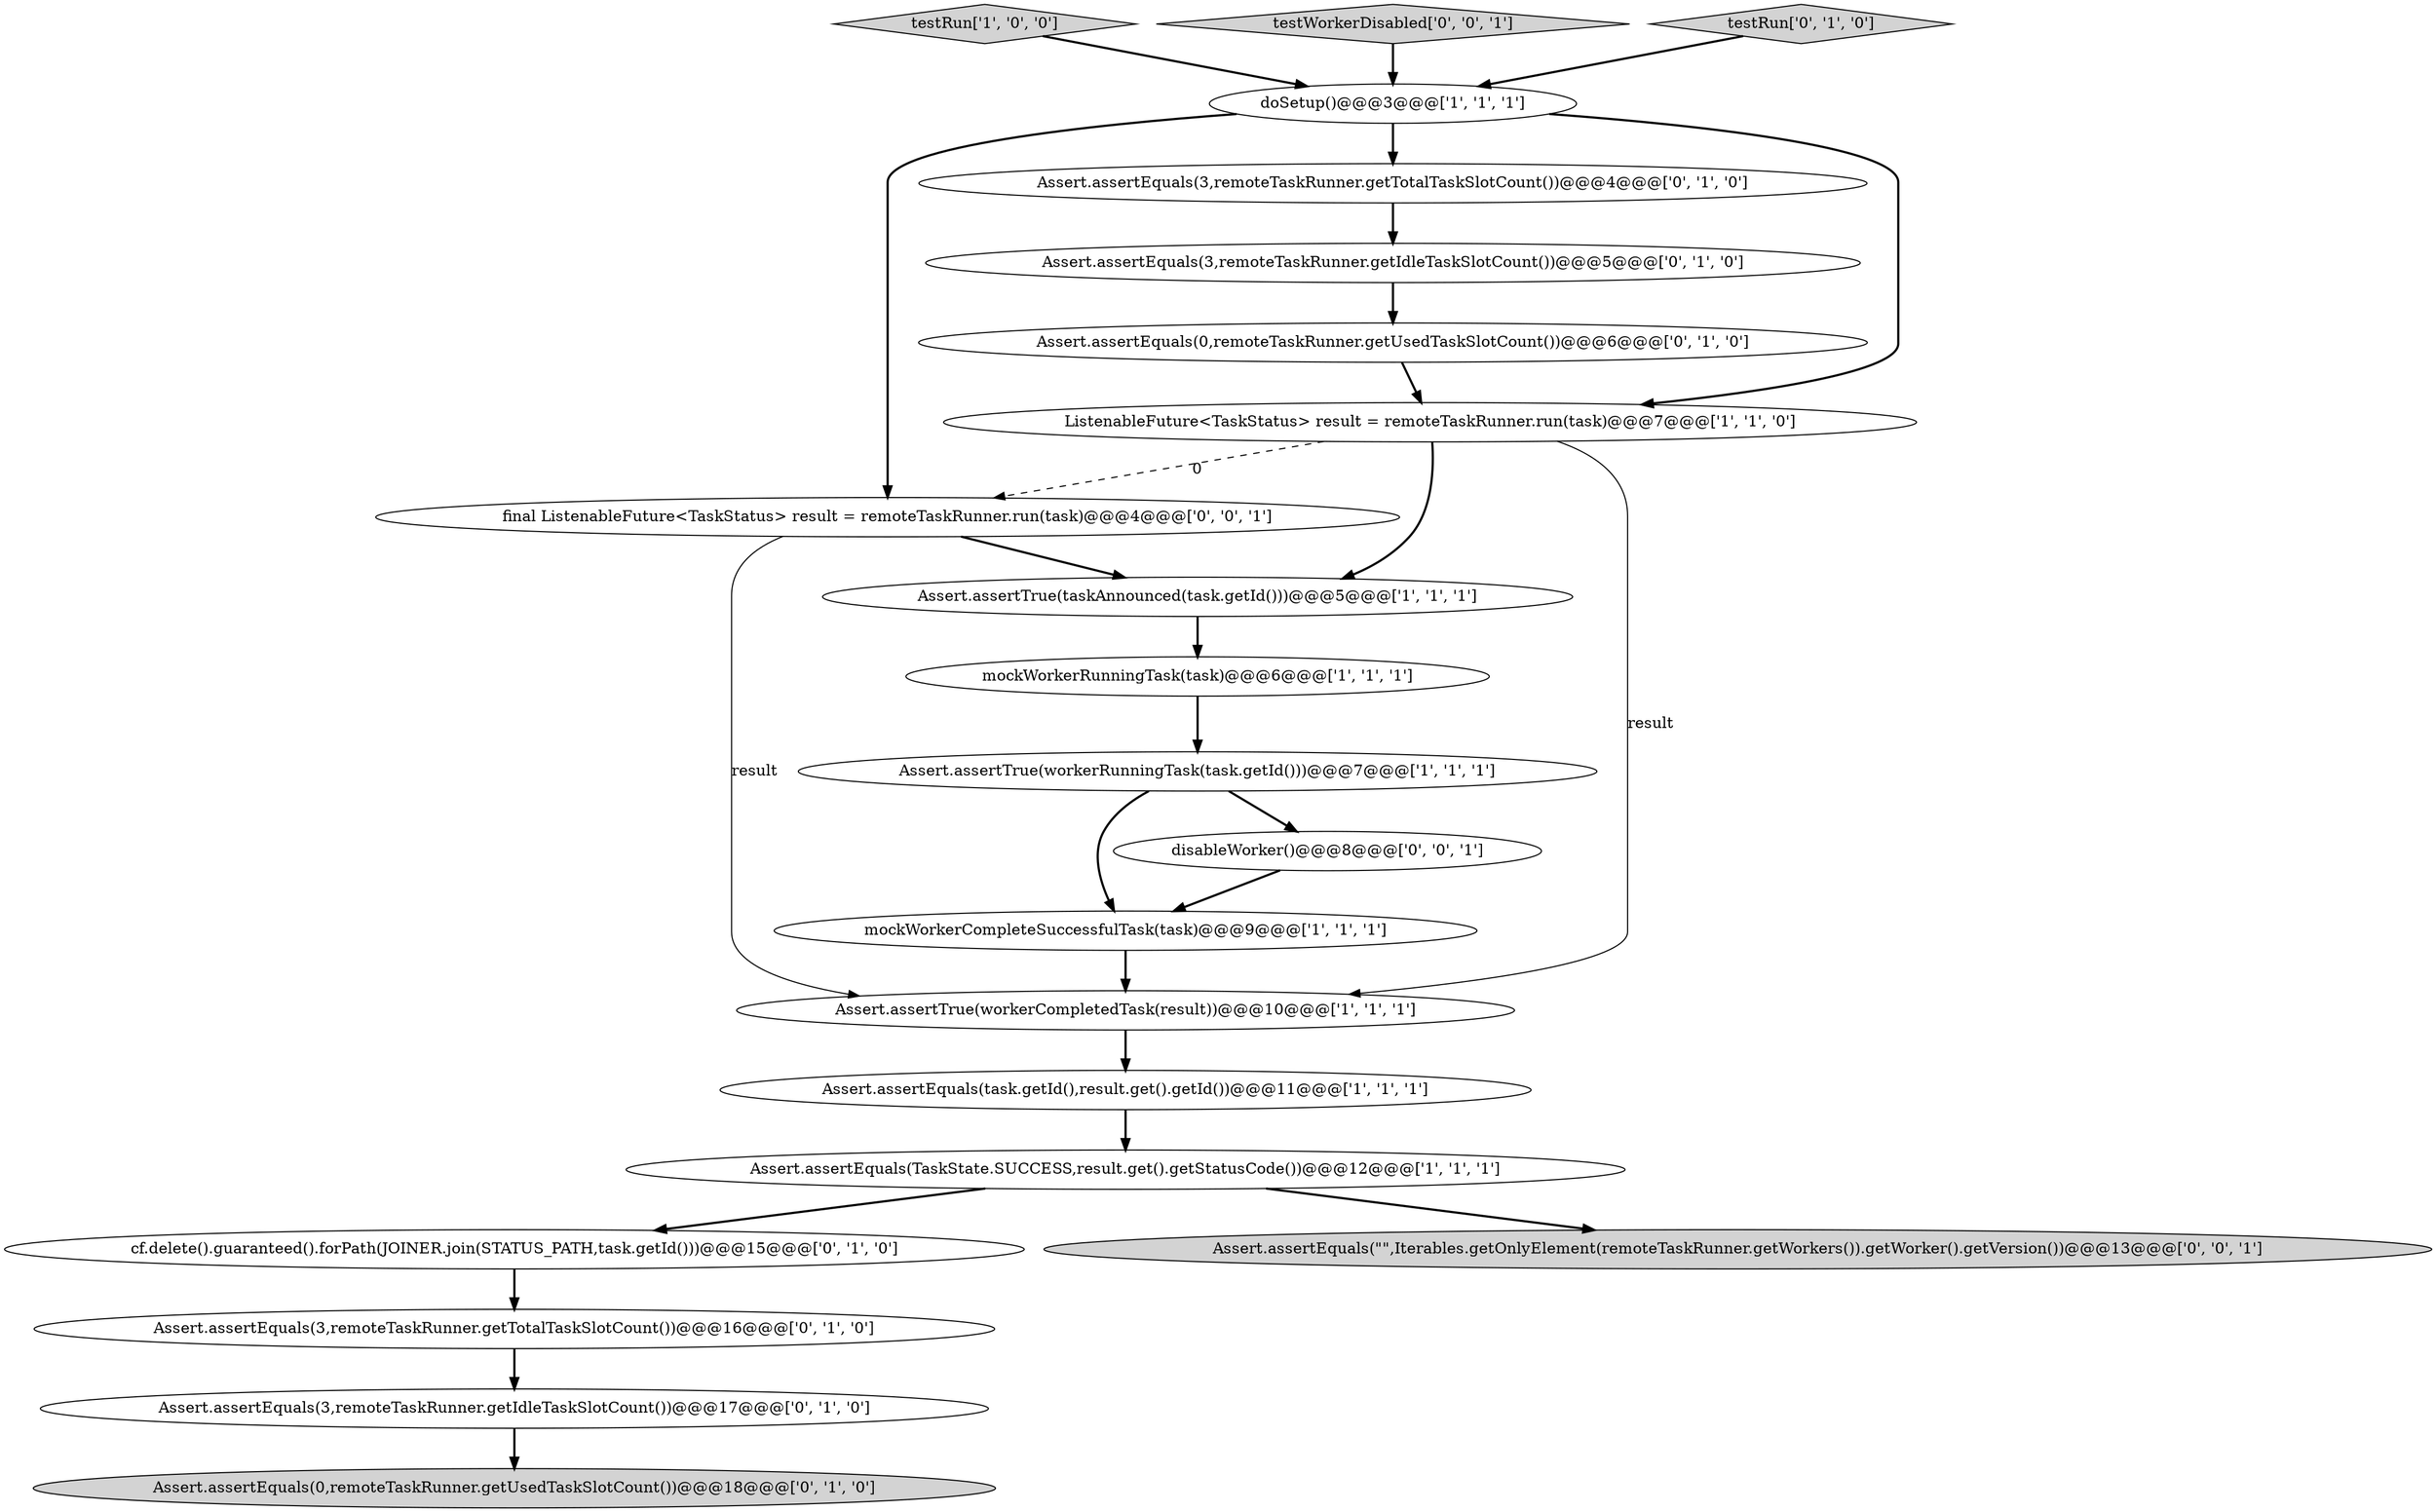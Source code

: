 digraph {
12 [style = filled, label = "Assert.assertEquals(3,remoteTaskRunner.getIdleTaskSlotCount())@@@5@@@['0', '1', '0']", fillcolor = white, shape = ellipse image = "AAA1AAABBB2BBB"];
9 [style = filled, label = "Assert.assertEquals(task.getId(),result.get().getId())@@@11@@@['1', '1', '1']", fillcolor = white, shape = ellipse image = "AAA0AAABBB1BBB"];
21 [style = filled, label = "final ListenableFuture<TaskStatus> result = remoteTaskRunner.run(task)@@@4@@@['0', '0', '1']", fillcolor = white, shape = ellipse image = "AAA0AAABBB3BBB"];
17 [style = filled, label = "cf.delete().guaranteed().forPath(JOINER.join(STATUS_PATH,task.getId()))@@@15@@@['0', '1', '0']", fillcolor = white, shape = ellipse image = "AAA1AAABBB2BBB"];
11 [style = filled, label = "Assert.assertEquals(0,remoteTaskRunner.getUsedTaskSlotCount())@@@6@@@['0', '1', '0']", fillcolor = white, shape = ellipse image = "AAA1AAABBB2BBB"];
6 [style = filled, label = "testRun['1', '0', '0']", fillcolor = lightgray, shape = diamond image = "AAA0AAABBB1BBB"];
20 [style = filled, label = "testWorkerDisabled['0', '0', '1']", fillcolor = lightgray, shape = diamond image = "AAA0AAABBB3BBB"];
0 [style = filled, label = "mockWorkerCompleteSuccessfulTask(task)@@@9@@@['1', '1', '1']", fillcolor = white, shape = ellipse image = "AAA0AAABBB1BBB"];
16 [style = filled, label = "Assert.assertEquals(3,remoteTaskRunner.getTotalTaskSlotCount())@@@4@@@['0', '1', '0']", fillcolor = white, shape = ellipse image = "AAA1AAABBB2BBB"];
10 [style = filled, label = "Assert.assertEquals(3,remoteTaskRunner.getTotalTaskSlotCount())@@@16@@@['0', '1', '0']", fillcolor = white, shape = ellipse image = "AAA1AAABBB2BBB"];
13 [style = filled, label = "Assert.assertEquals(0,remoteTaskRunner.getUsedTaskSlotCount())@@@18@@@['0', '1', '0']", fillcolor = lightgray, shape = ellipse image = "AAA1AAABBB2BBB"];
18 [style = filled, label = "Assert.assertEquals(\"\",Iterables.getOnlyElement(remoteTaskRunner.getWorkers()).getWorker().getVersion())@@@13@@@['0', '0', '1']", fillcolor = lightgray, shape = ellipse image = "AAA0AAABBB3BBB"];
1 [style = filled, label = "Assert.assertTrue(workerRunningTask(task.getId()))@@@7@@@['1', '1', '1']", fillcolor = white, shape = ellipse image = "AAA0AAABBB1BBB"];
15 [style = filled, label = "testRun['0', '1', '0']", fillcolor = lightgray, shape = diamond image = "AAA0AAABBB2BBB"];
7 [style = filled, label = "Assert.assertTrue(taskAnnounced(task.getId()))@@@5@@@['1', '1', '1']", fillcolor = white, shape = ellipse image = "AAA0AAABBB1BBB"];
2 [style = filled, label = "Assert.assertEquals(TaskState.SUCCESS,result.get().getStatusCode())@@@12@@@['1', '1', '1']", fillcolor = white, shape = ellipse image = "AAA0AAABBB1BBB"];
3 [style = filled, label = "mockWorkerRunningTask(task)@@@6@@@['1', '1', '1']", fillcolor = white, shape = ellipse image = "AAA0AAABBB1BBB"];
8 [style = filled, label = "ListenableFuture<TaskStatus> result = remoteTaskRunner.run(task)@@@7@@@['1', '1', '0']", fillcolor = white, shape = ellipse image = "AAA0AAABBB1BBB"];
19 [style = filled, label = "disableWorker()@@@8@@@['0', '0', '1']", fillcolor = white, shape = ellipse image = "AAA0AAABBB3BBB"];
4 [style = filled, label = "doSetup()@@@3@@@['1', '1', '1']", fillcolor = white, shape = ellipse image = "AAA0AAABBB1BBB"];
14 [style = filled, label = "Assert.assertEquals(3,remoteTaskRunner.getIdleTaskSlotCount())@@@17@@@['0', '1', '0']", fillcolor = white, shape = ellipse image = "AAA1AAABBB2BBB"];
5 [style = filled, label = "Assert.assertTrue(workerCompletedTask(result))@@@10@@@['1', '1', '1']", fillcolor = white, shape = ellipse image = "AAA0AAABBB1BBB"];
6->4 [style = bold, label=""];
4->16 [style = bold, label=""];
20->4 [style = bold, label=""];
15->4 [style = bold, label=""];
9->2 [style = bold, label=""];
14->13 [style = bold, label=""];
8->5 [style = solid, label="result"];
4->8 [style = bold, label=""];
19->0 [style = bold, label=""];
5->9 [style = bold, label=""];
2->17 [style = bold, label=""];
3->1 [style = bold, label=""];
8->21 [style = dashed, label="0"];
7->3 [style = bold, label=""];
16->12 [style = bold, label=""];
2->18 [style = bold, label=""];
11->8 [style = bold, label=""];
21->7 [style = bold, label=""];
1->19 [style = bold, label=""];
8->7 [style = bold, label=""];
12->11 [style = bold, label=""];
0->5 [style = bold, label=""];
4->21 [style = bold, label=""];
21->5 [style = solid, label="result"];
10->14 [style = bold, label=""];
17->10 [style = bold, label=""];
1->0 [style = bold, label=""];
}
